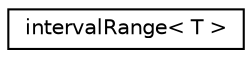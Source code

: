 digraph "Graphical Class Hierarchy"
{
 // LATEX_PDF_SIZE
  edge [fontname="Helvetica",fontsize="10",labelfontname="Helvetica",labelfontsize="10"];
  node [fontname="Helvetica",fontsize="10",shape=record];
  rankdir="LR";
  Node0 [label="intervalRange\< T \>",height=0.2,width=0.4,color="black", fillcolor="white", style="filled",URL="$classpFlow_1_1intervalRange.html",tooltip=" "];
}
